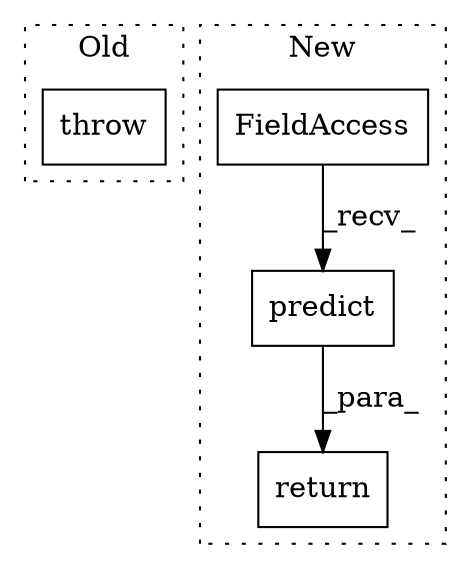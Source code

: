 digraph G {
subgraph cluster0 {
1 [label="throw" a="53" s="892" l="6" shape="box"];
label = "Old";
style="dotted";
}
subgraph cluster1 {
2 [label="predict" a="32" s="397,424" l="8,1" shape="box"];
3 [label="return" a="41" s="379" l="7" shape="box"];
4 [label="FieldAccess" a="22" s="386" l="10" shape="box"];
label = "New";
style="dotted";
}
2 -> 3 [label="_para_"];
4 -> 2 [label="_recv_"];
}